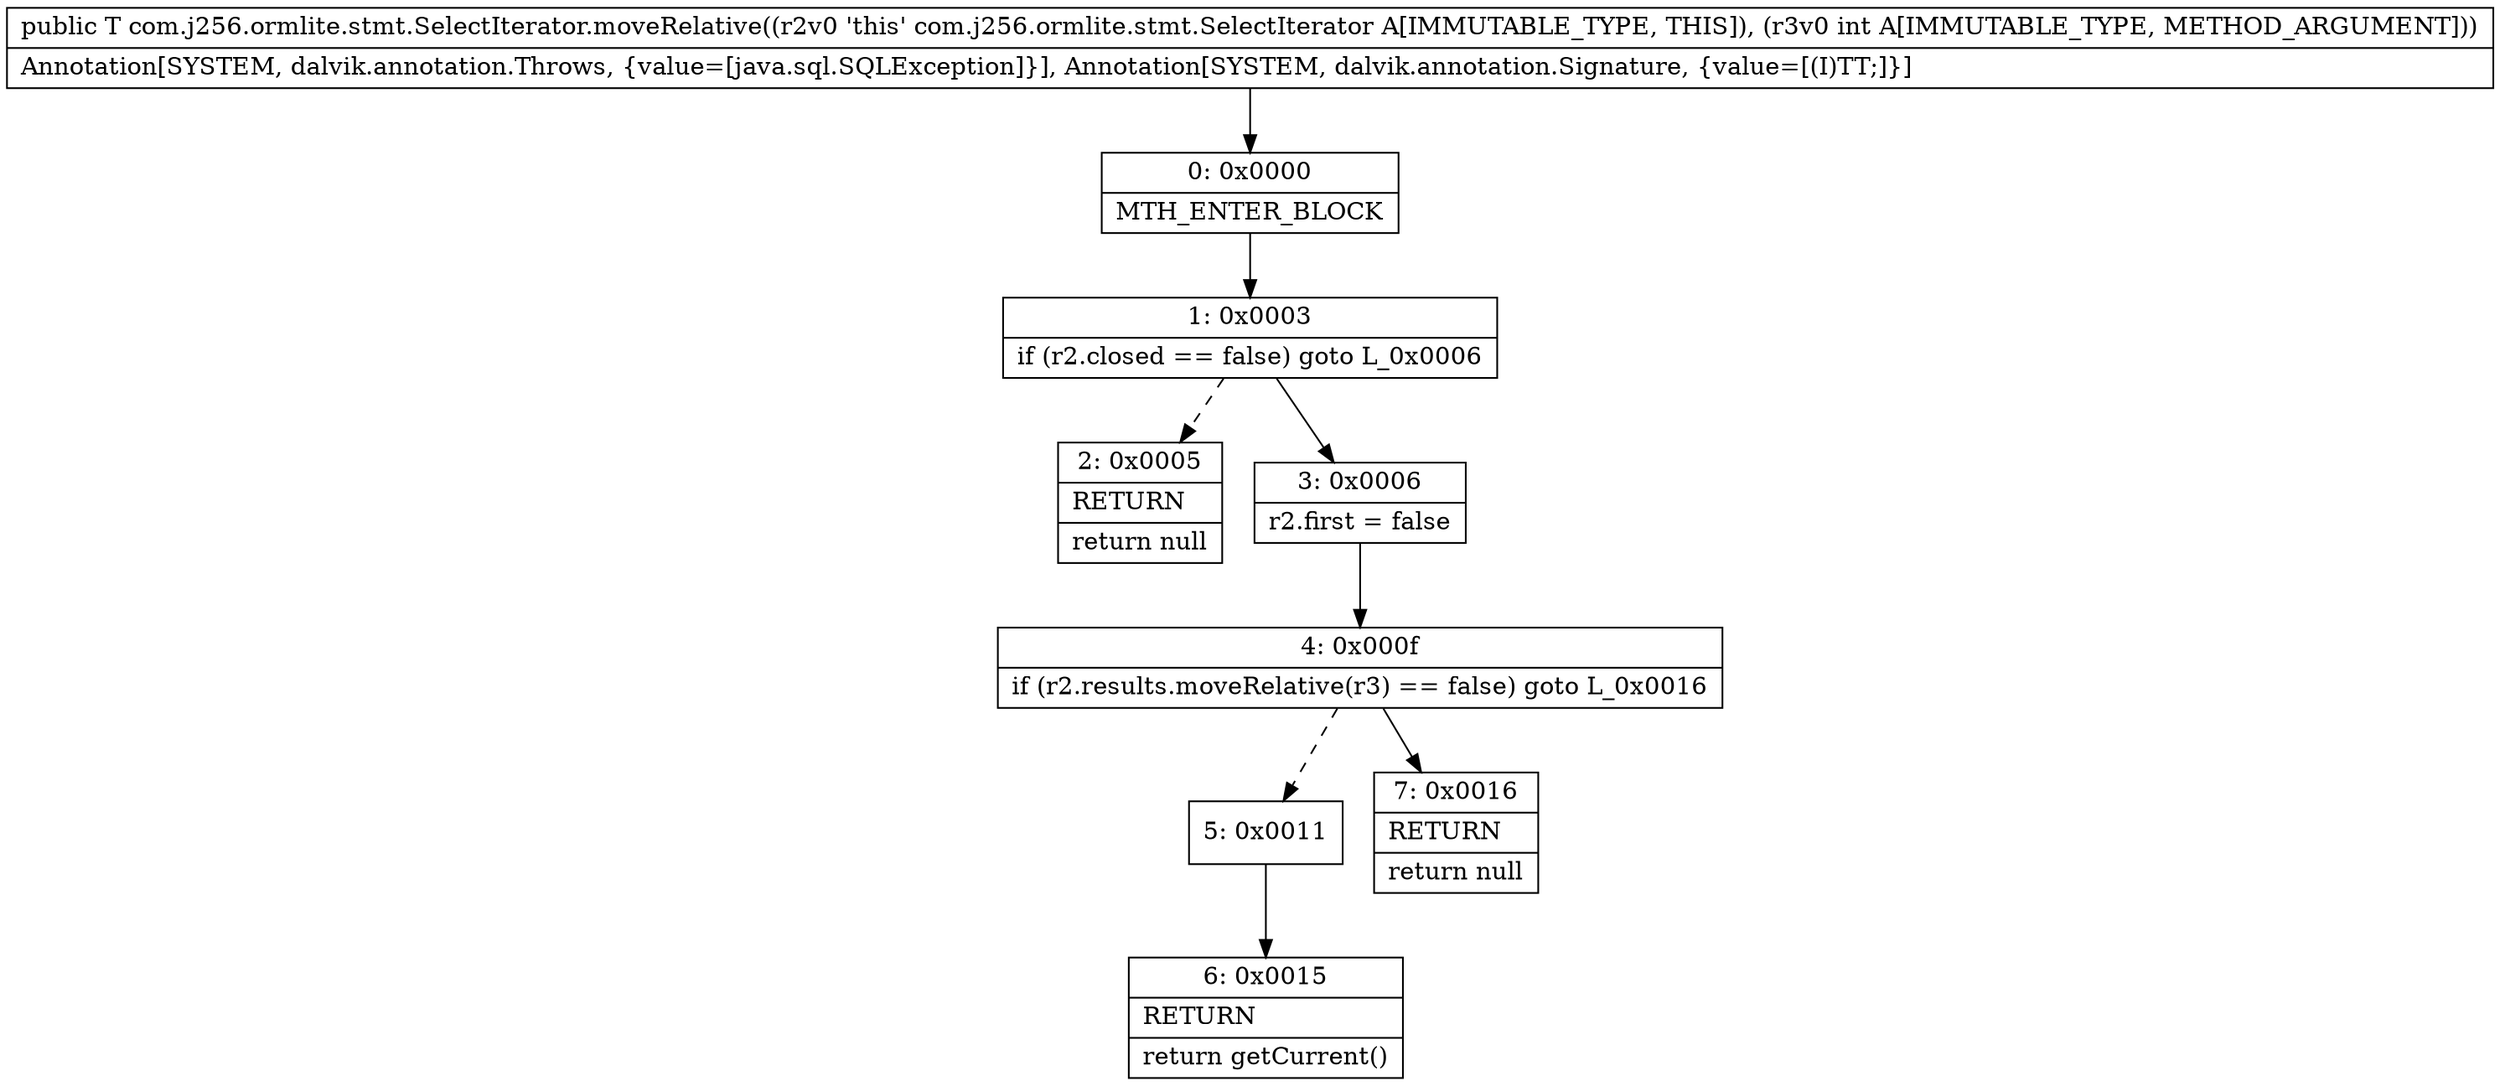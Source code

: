 digraph "CFG forcom.j256.ormlite.stmt.SelectIterator.moveRelative(I)Ljava\/lang\/Object;" {
Node_0 [shape=record,label="{0\:\ 0x0000|MTH_ENTER_BLOCK\l}"];
Node_1 [shape=record,label="{1\:\ 0x0003|if (r2.closed == false) goto L_0x0006\l}"];
Node_2 [shape=record,label="{2\:\ 0x0005|RETURN\l|return null\l}"];
Node_3 [shape=record,label="{3\:\ 0x0006|r2.first = false\l}"];
Node_4 [shape=record,label="{4\:\ 0x000f|if (r2.results.moveRelative(r3) == false) goto L_0x0016\l}"];
Node_5 [shape=record,label="{5\:\ 0x0011}"];
Node_6 [shape=record,label="{6\:\ 0x0015|RETURN\l|return getCurrent()\l}"];
Node_7 [shape=record,label="{7\:\ 0x0016|RETURN\l|return null\l}"];
MethodNode[shape=record,label="{public T com.j256.ormlite.stmt.SelectIterator.moveRelative((r2v0 'this' com.j256.ormlite.stmt.SelectIterator A[IMMUTABLE_TYPE, THIS]), (r3v0 int A[IMMUTABLE_TYPE, METHOD_ARGUMENT]))  | Annotation[SYSTEM, dalvik.annotation.Throws, \{value=[java.sql.SQLException]\}], Annotation[SYSTEM, dalvik.annotation.Signature, \{value=[(I)TT;]\}]\l}"];
MethodNode -> Node_0;
Node_0 -> Node_1;
Node_1 -> Node_2[style=dashed];
Node_1 -> Node_3;
Node_3 -> Node_4;
Node_4 -> Node_5[style=dashed];
Node_4 -> Node_7;
Node_5 -> Node_6;
}

